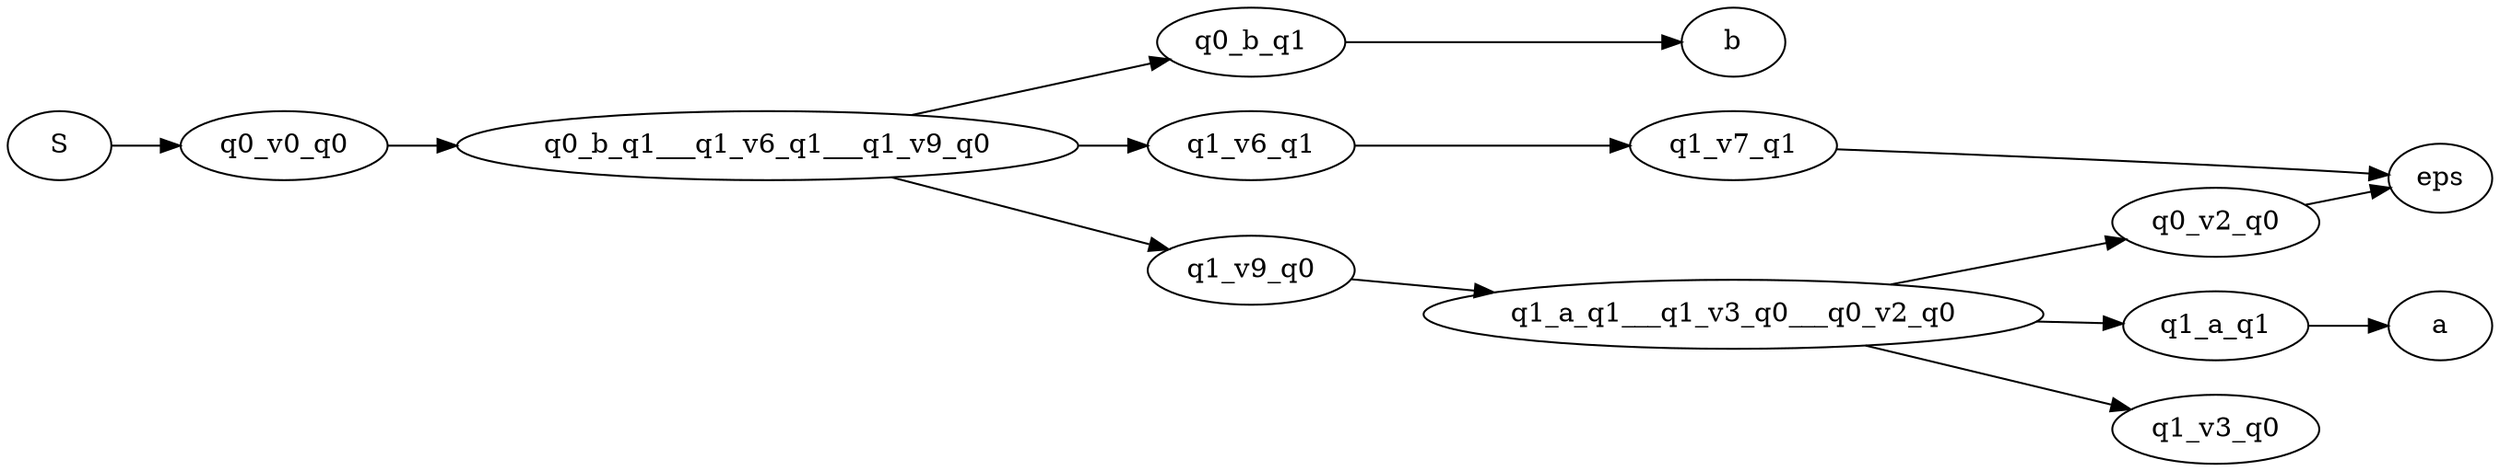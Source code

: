 digraph finite_state_machine {
	rankdir=LR;
									S -> q0_v0_q0;
	q0_v0_q0 -> q0_b_q1___q1_v6_q1___q1_v9_q0;
	q0_b_q1 -> b;
	q1_v6_q1 -> q1_v7_q1;
	q1_v9_q0 -> q1_a_q1___q1_v3_q0___q0_v2_q0;
	q1_v7_q1 -> eps;
	q1_a_q1 -> a;
	q0_v2_q0 -> eps;
	q0_b_q1___q1_v6_q1___q1_v9_q0 -> q0_b_q1;
	q0_b_q1___q1_v6_q1___q1_v9_q0 -> q1_v6_q1;
	q0_b_q1___q1_v6_q1___q1_v9_q0 -> q1_v9_q0;
	q1_a_q1___q1_v3_q0___q0_v2_q0 -> q1_a_q1;
	q1_a_q1___q1_v3_q0___q0_v2_q0 -> q1_v3_q0;
	q1_a_q1___q1_v3_q0___q0_v2_q0 -> q0_v2_q0;
}